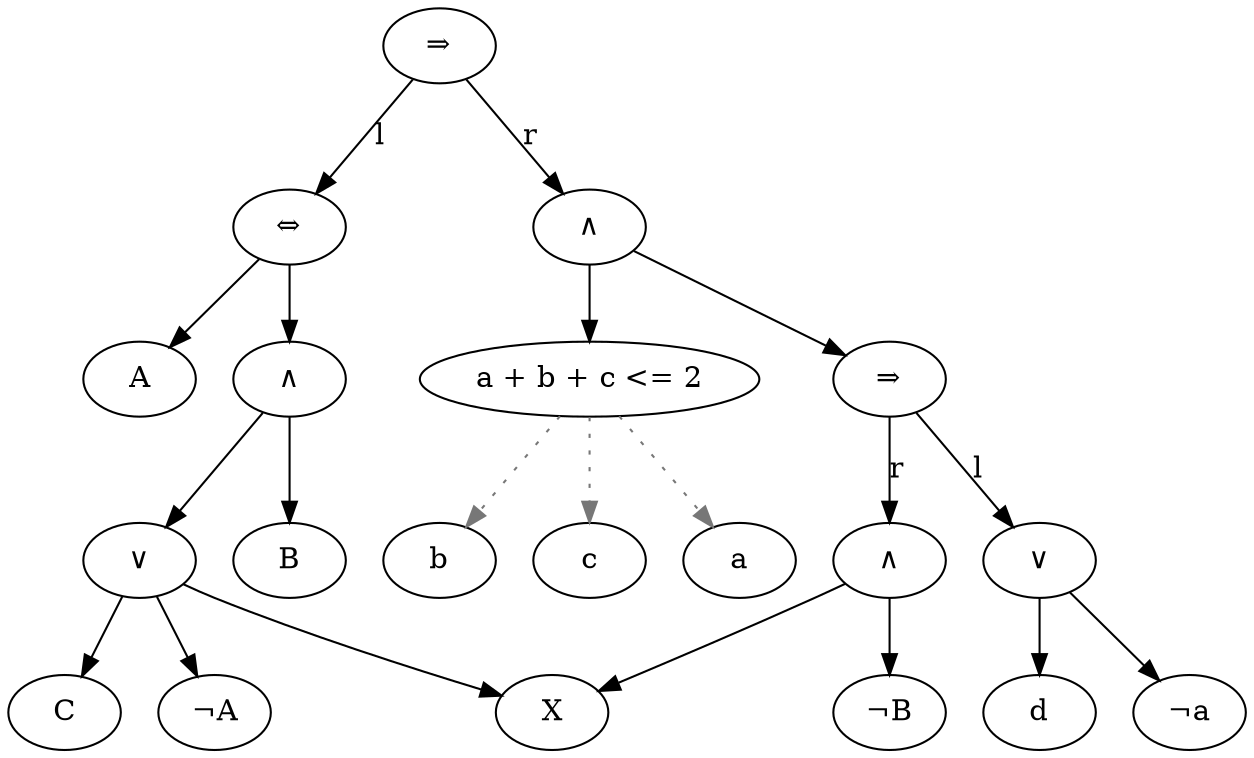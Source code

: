 digraph G {

  id0 [label="A"]
  id1 [label="¬A"]
  id2 [label="B"]
  id3 [label="¬B"]
  id4 [label="C"]
  id5 [label="X"]
  id6 [label="a"]
  id7 [label="¬a"]
  id8 [label="b"]
  id9 [label="c"]
  id10 [label="d"]
  id11 [label="⇒"]
  id12 [label="⇔"]
  id13 [label="∧"]
  id14 [label="∨"]
  id15 [label="∧"]
  id16 [label="a + b + c <= 2"]
  id17 [label="⇒"]
  id18 [label="∨"]
  id19 [label="∧"]

  id13 -> id2
  id14 -> id1
  id14 -> id4
  id14 -> id5
  id13 -> id14
  id12 -> id0
  id12 -> id13
  id16 -> id6 [color="#777777", fontcolor="#777777", style=dotted]
  id16 -> id8 [color="#777777", fontcolor="#777777", style=dotted]
  id16 -> id9 [color="#777777", fontcolor="#777777", style=dotted]
  id15 -> id16
  id18 -> id7
  id18 -> id10
  id19 -> id5
  id19 -> id3
  id17 -> id18 [label="l"]
  id17 -> id19 [label="r"]
  id15 -> id17
  id11 -> id12 [label="l"]
  id11 -> id15 [label="r"]
}
